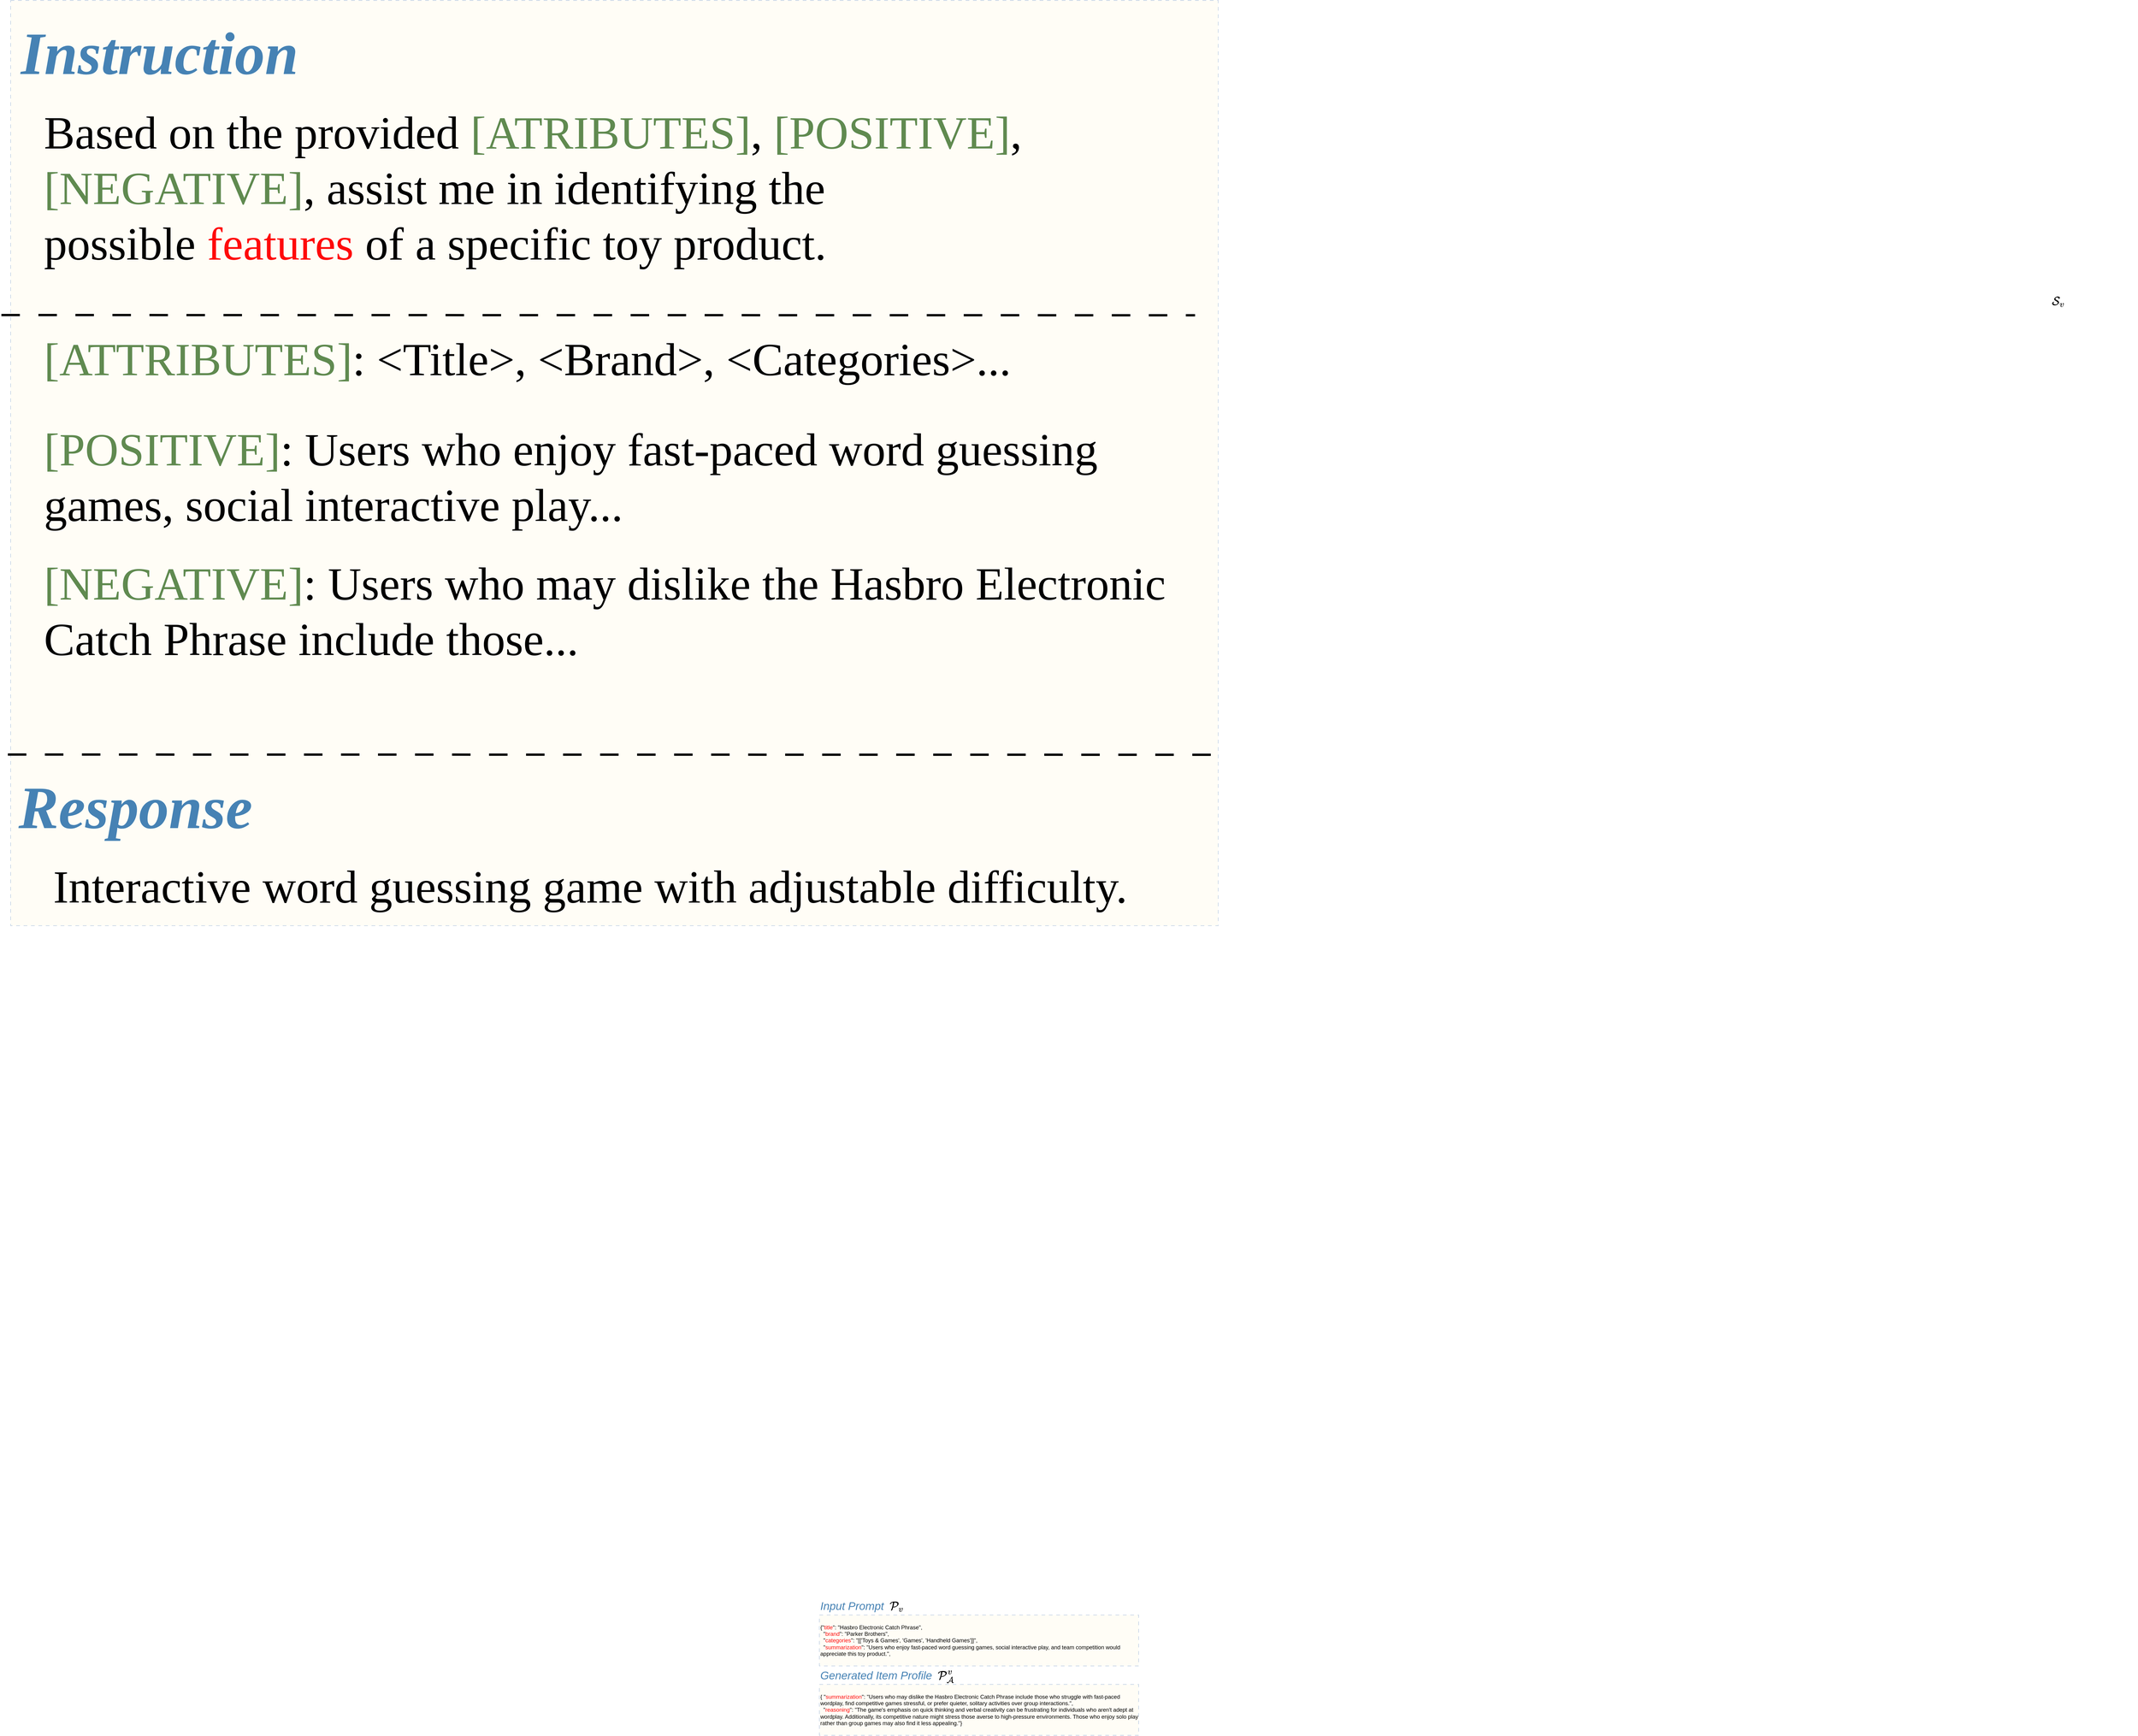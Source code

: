 <mxfile version="27.0.6">
  <diagram name="第 1 页" id="fkqNxUABCfVv3Co3ChzE">
    <mxGraphModel dx="13722" dy="8029" grid="1" gridSize="10" guides="1" tooltips="1" connect="1" arrows="1" fold="1" page="1" pageScale="1" pageWidth="827" pageHeight="1169" math="1" shadow="0">
      <root>
        <mxCell id="0" />
        <mxCell id="1" parent="0" />
        <mxCell id="7nGSpBxhCRrjDGXLMfjQ-1" value="&lt;div style=&quot;forced-color-adjust: none;&quot;&gt;&lt;br&gt;&lt;/div&gt;" style="rounded=0;whiteSpace=wrap;html=1;fillColor=#FFFDF6;strokeColor=#B0C4DE;dashed=1;dashPattern=8 8;align=left;fontSize=80;" parent="1" vertex="1">
          <mxGeometry x="-4160" y="-460" width="2610" height="2000" as="geometry" />
        </mxCell>
        <mxCell id="7nGSpBxhCRrjDGXLMfjQ-4" value="&lt;p style=&quot;language:zh-CN;margin-top:0pt;margin-bottom:0pt;margin-left:0in;&lt;br/&gt;text-align:left;direction:ltr;unicode-bidi:embed;mso-line-break-override:none;&lt;br/&gt;word-break:normal;punctuation-wrap:hanging&quot;&gt;&lt;span style=&quot;color: steelblue; font-weight: bold; font-style: italic;&quot;&gt;Instruction&lt;/span&gt;&lt;/p&gt;" style="text;whiteSpace=wrap;html=1;fontSize=130;fontFamily=Times New Roman;" parent="1" vertex="1">
          <mxGeometry x="-4140" y="-430" width="650" height="150" as="geometry" />
        </mxCell>
        <mxCell id="7nGSpBxhCRrjDGXLMfjQ-8" value="&lt;p style=&quot;language:zh-CN;margin-top:0pt;margin-bottom:0pt;margin-left:0in;&lt;br/&gt;text-align:left;direction:ltr;unicode-bidi:embed;mso-line-break-override:none;&lt;br/&gt;word-break:normal;punctuation-wrap:hanging&quot;&gt;$$\mathcal{S_v}$$&lt;/p&gt;" style="text;whiteSpace=wrap;html=1;fontSize=22;" parent="1" vertex="1">
          <mxGeometry x="250" y="150" width="110" height="40" as="geometry" />
        </mxCell>
        <mxCell id="7nGSpBxhCRrjDGXLMfjQ-9" value="&lt;div&gt;{&quot;&lt;font style=&quot;color: rgb(255, 9, 9);&quot;&gt;title&lt;/font&gt;&quot;: &quot;Hasbro Electronic Catch Phrase&quot;,&lt;/div&gt;&lt;div&gt;&amp;nbsp; &quot;&lt;font style=&quot;color: rgb(255, 9, 9);&quot;&gt;brand&lt;/font&gt;&quot;: &quot;Parker Brothers&quot;,&lt;/div&gt;&lt;div&gt;&amp;nbsp; &quot;&lt;font style=&quot;color: rgb(255, 9, 9);&quot;&gt;categories&lt;/font&gt;&quot;: &quot;[[&#39;Toys &amp;amp; Games&#39;, &#39;Games&#39;, &#39;Handheld Games&#39;]]&quot;,&lt;/div&gt;&lt;div&gt;&amp;nbsp; &quot;&lt;span&gt;&lt;font style=&quot;color: rgb(255, 9, 9);&quot;&gt;summarization&lt;/font&gt;&lt;/span&gt;&quot;: &quot;Users who enjoy fast-paced word guessing games, social interactive play, and team competition would appreciate this toy product.&quot;,&lt;/div&gt;" style="rounded=0;whiteSpace=wrap;html=1;fillColor=#FFFDF6;strokeColor=#B0C4DE;dashed=1;dashPattern=8 8;align=left;fontSize=12;" parent="1" vertex="1">
          <mxGeometry x="-2412" y="3030" width="690" height="110" as="geometry" />
        </mxCell>
        <mxCell id="7nGSpBxhCRrjDGXLMfjQ-10" value="&lt;p style=&quot;language:zh-CN;margin-top:0pt;margin-bottom:0pt;margin-left:0in;&#xa;text-align:left;direction:ltr;unicode-bidi:embed;mso-line-break-override:none;&#xa;word-break:normal;punctuation-wrap:hanging&quot;&gt;&lt;span style=&quot;font-size:18.0pt;&#xa;font-family:&amp;quot;Times New Roman&amp;quot;;mso-ascii-font-family:&amp;quot;Times New Roman&amp;quot;;&#xa;mso-fareast-font-family:等线;mso-bidi-font-family:&amp;quot;Times New Roman&amp;quot;;mso-fareast-theme-font:&#xa;minor-fareast;color:steelblue;mso-font-kerning:12.0pt;language:en-US;&#xa;font-weight:bold;font-style:italic;mso-style-textfill-type:solid;mso-style-textfill-fill-color:&#xa;steelblue;mso-style-textfill-fill-alpha:100.0%&quot;&gt;Input Prompt&lt;/span&gt;&lt;/p&gt;" style="text;whiteSpace=wrap;html=1;" parent="1" vertex="1">
          <mxGeometry x="-2412" y="2990" width="170" height="50" as="geometry" />
        </mxCell>
        <mxCell id="7nGSpBxhCRrjDGXLMfjQ-11" value="&lt;p style=&quot;language:zh-CN;margin-top:0pt;margin-bottom:0pt;margin-left:0in;&lt;br/&gt;text-align:left;direction:ltr;unicode-bidi:embed;mso-line-break-override:none;&lt;br/&gt;word-break:normal;punctuation-wrap:hanging&quot;&gt;$$\mathcal{P_v}$$&lt;/p&gt;" style="text;whiteSpace=wrap;html=1;fontSize=22;" parent="1" vertex="1">
          <mxGeometry x="-2262" y="2970" width="110" height="40" as="geometry" />
        </mxCell>
        <mxCell id="7nGSpBxhCRrjDGXLMfjQ-12" value="&lt;div&gt;{ &quot;&lt;font style=&quot;color: rgb(255, 9, 9);&quot;&gt;summarization&lt;/font&gt;&quot;: &quot;Users who may dislike the Hasbro Electronic Catch Phrase include those who struggle with fast-paced wordplay, find competitive games stressful, or prefer quieter, solitary activities over group interactions.&quot;,&lt;/div&gt;&lt;div&gt;&amp;nbsp; &quot;&lt;font style=&quot;color: rgb(255, 9, 9);&quot;&gt;reasoning&lt;/font&gt;&quot;: &quot;The game&#39;s emphasis on quick thinking and verbal creativity can be frustrating for individuals who aren&#39;t adept at wordplay. Additionally, its competitive nature might stress those averse to high-pressure environments. Those who enjoy solo play rather than group games may also find it less appealing.&quot;&lt;span style=&quot;background-color: transparent; color: light-dark(rgb(0, 0, 0), rgb(255, 255, 255));&quot;&gt;}&lt;/span&gt;&lt;/div&gt;" style="rounded=0;whiteSpace=wrap;html=1;fillColor=#FFFDF6;strokeColor=#B0C4DE;dashed=1;dashPattern=8 8;align=left;fontSize=12;" parent="1" vertex="1">
          <mxGeometry x="-2412" y="3180" width="690" height="110" as="geometry" />
        </mxCell>
        <mxCell id="7nGSpBxhCRrjDGXLMfjQ-14" value="&lt;p style=&quot;language:zh-CN;margin-top:0pt;margin-bottom:0pt;margin-left:0in;&#xa;text-align:left;direction:ltr;unicode-bidi:embed;mso-line-break-override:none;&#xa;word-break:normal;punctuation-wrap:hanging&quot;&gt;&lt;span style=&quot;font-size:18.0pt;&#xa;font-family:&amp;quot;Times New Roman&amp;quot;;mso-ascii-font-family:&amp;quot;Times New Roman&amp;quot;;&#xa;mso-fareast-font-family:等线;mso-bidi-font-family:&amp;quot;Times New Roman&amp;quot;;mso-fareast-theme-font:&#xa;minor-fareast;color:steelblue;mso-font-kerning:12.0pt;language:en-US;&#xa;font-weight:bold;font-style:italic;mso-style-textfill-type:solid;mso-style-textfill-fill-color:&#xa;steelblue;mso-style-textfill-fill-alpha:100.0%&quot;&gt;Generated Item Profile&lt;/span&gt;&lt;/p&gt;" style="text;whiteSpace=wrap;html=1;" parent="1" vertex="1">
          <mxGeometry x="-2412" y="3140" width="260" height="50" as="geometry" />
        </mxCell>
        <mxCell id="7nGSpBxhCRrjDGXLMfjQ-15" value="&lt;p style=&quot;language:zh-CN;margin-top:0pt;margin-bottom:0pt;margin-left:0in;&lt;br/&gt;text-align:left;direction:ltr;unicode-bidi:embed;mso-line-break-override:none;&lt;br/&gt;word-break:normal;punctuation-wrap:hanging&quot;&gt;$$\mathcal{P^v_A}$$&lt;/p&gt;" style="text;whiteSpace=wrap;html=1;fontSize=22;" parent="1" vertex="1">
          <mxGeometry x="-2158" y="3120" width="110" height="40" as="geometry" />
        </mxCell>
        <mxCell id="6pL756XeNf9yhzUzsJCO-4" value="&lt;div&gt;Based on the provided&lt;font&gt;&lt;font style=&quot;color: rgb(68, 99, 59);&quot;&gt;&amp;nbsp;&lt;/font&gt;&lt;/font&gt;&lt;font style=&quot;background-color: transparent; color: light-dark(rgb(0, 0, 0), rgb(255, 255, 255));&quot;&gt;&lt;font style=&quot;color: rgb(96, 138, 80);&quot;&gt;[ATRIBUTES]&lt;/font&gt;&lt;/font&gt;&lt;span style=&quot;background-color: transparent; color: light-dark(rgb(0, 0, 0), rgb(255, 255, 255));&quot;&gt;,&amp;nbsp;&lt;/span&gt;&lt;span style=&quot;background-color: transparent; color: rgb(96, 138, 80);&quot;&gt;[POSITIVE]&lt;/span&gt;&lt;span style=&quot;background-color: transparent; color: light-dark(rgb(0, 0, 0), rgb(255, 255, 255));&quot;&gt;,&amp;nbsp;&lt;/span&gt;&lt;/div&gt;&lt;div&gt;&lt;span style=&quot;background-color: transparent; color: rgb(96, 138, 80);&quot;&gt;[NEGATIVE]&lt;/span&gt;&lt;span style=&quot;background-color: transparent; color: light-dark(rgb(0, 0, 0), rgb(255, 255, 255));&quot;&gt;,&amp;nbsp;&lt;/span&gt;&lt;span style=&quot;background-color: transparent; color: light-dark(rgb(0, 0, 0), rgb(255, 255, 255));&quot;&gt;assist me in identifying the possible&amp;nbsp;&lt;/span&gt;&lt;font style=&quot;background-color: transparent; color: rgb(255, 9, 9);&quot;&gt;features&lt;/font&gt;&lt;span style=&quot;background-color: transparent; color: light-dark(rgb(0, 0, 0), rgb(255, 255, 255));&quot;&gt;&amp;nbsp;of a specific toy product.&lt;/span&gt;&lt;/div&gt;&lt;div&gt;&lt;br style=&quot;font-family: Helvetica;&quot;&gt;&lt;/div&gt;" style="text;whiteSpace=wrap;html=1;fontSize=100;fontFamily=Times New Roman;" vertex="1" parent="1">
          <mxGeometry x="-4090" y="-240" width="2324" height="400" as="geometry" />
        </mxCell>
        <mxCell id="6pL756XeNf9yhzUzsJCO-6" value="&lt;font style=&quot;color: rgb(96, 138, 80);&quot;&gt;[POSITIVE]&lt;/font&gt;&lt;font&gt;:&amp;nbsp;&lt;/font&gt;&lt;span style=&quot;background-color: transparent; color: light-dark(rgb(0, 0, 0), rgb(255, 255, 255));&quot;&gt;Users who enjoy fast-paced word guessing games, social interactive play...&lt;/span&gt;&lt;div&gt;&lt;br&gt;&lt;/div&gt;" style="text;whiteSpace=wrap;html=1;fontSize=100;fontFamily=Times New Roman;" vertex="1" parent="1">
          <mxGeometry x="-4090" y="445" width="2420" height="290" as="geometry" />
        </mxCell>
        <mxCell id="6pL756XeNf9yhzUzsJCO-9" value="&lt;font style=&quot;color: rgb(96, 138, 80);&quot;&gt;[NEGATIVE]&lt;/font&gt;&lt;font&gt;:&amp;nbsp;&lt;/font&gt;&lt;span style=&quot;background-color: transparent;&quot;&gt;Users who may dislike the Hasbro Electronic Catch Phrase include those...&lt;/span&gt;&lt;div&gt;&lt;br&gt;&lt;div&gt;&lt;br&gt;&lt;/div&gt;&lt;/div&gt;" style="text;whiteSpace=wrap;html=1;fontSize=100;fontFamily=Times New Roman;" vertex="1" parent="1">
          <mxGeometry x="-4090" y="735" width="2520" height="290" as="geometry" />
        </mxCell>
        <mxCell id="6pL756XeNf9yhzUzsJCO-11" value="&lt;p style=&quot;language:zh-CN;margin-top:0pt;margin-bottom:0pt;margin-left:0in;&lt;br/&gt;text-align:left;direction:ltr;unicode-bidi:embed;mso-line-break-override:none;&lt;br/&gt;word-break:normal;punctuation-wrap:hanging&quot;&gt;&lt;font color=&quot;#4682b4&quot;&gt;&lt;b&gt;&lt;i&gt;Response&lt;/i&gt;&lt;/b&gt;&lt;/font&gt;&lt;/p&gt;" style="text;whiteSpace=wrap;html=1;fontSize=130;fontFamily=Times New Roman;" vertex="1" parent="1">
          <mxGeometry x="-4145" y="1200" width="540" height="150" as="geometry" />
        </mxCell>
        <mxCell id="6pL756XeNf9yhzUzsJCO-12" value="&lt;div&gt;Interactive word guessing game with adjustable difficulty.&lt;/div&gt;" style="text;whiteSpace=wrap;html=1;fontSize=100;fontFamily=Times New Roman;" vertex="1" parent="1">
          <mxGeometry x="-4070" y="1390" width="2420" height="181" as="geometry" />
        </mxCell>
        <mxCell id="6pL756XeNf9yhzUzsJCO-13" value="&lt;font style=&quot;color: rgb(96, 138, 80);&quot;&gt;[ATTRIBUTES]&lt;/font&gt;&lt;font&gt;: &amp;lt;Title&amp;gt;, &amp;lt;Brand&amp;gt;, &amp;lt;Categories&amp;gt;...&lt;/font&gt;&lt;div&gt;&lt;br&gt;&lt;/div&gt;" style="text;whiteSpace=wrap;html=1;fontSize=100;fontFamily=Times New Roman;" vertex="1" parent="1">
          <mxGeometry x="-4090" y="250" width="2150" height="170" as="geometry" />
        </mxCell>
        <mxCell id="6pL756XeNf9yhzUzsJCO-14" value="" style="endArrow=none;html=1;rounded=0;exitX=0;exitY=0.25;exitDx=0;exitDy=0;strokeWidth=5;dashed=1;dashPattern=8 8;" edge="1" parent="1">
          <mxGeometry width="50" height="50" relative="1" as="geometry">
            <mxPoint x="-4180" y="220" as="sourcePoint" />
            <mxPoint x="-1600" y="220.5" as="targetPoint" />
          </mxGeometry>
        </mxCell>
        <mxCell id="6pL756XeNf9yhzUzsJCO-15" value="" style="endArrow=none;html=1;rounded=0;exitX=0;exitY=0.75;exitDx=0;exitDy=0;strokeWidth=5;dashed=1;dashPattern=8 8;" edge="1" parent="1">
          <mxGeometry width="50" height="50" relative="1" as="geometry">
            <mxPoint x="-4166" y="1170" as="sourcePoint" />
            <mxPoint x="-1566" y="1170.5" as="targetPoint" />
          </mxGeometry>
        </mxCell>
      </root>
    </mxGraphModel>
  </diagram>
</mxfile>
